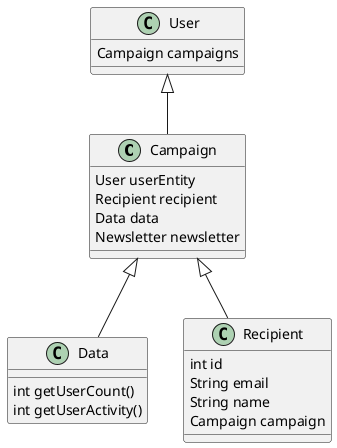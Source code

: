 @startuml
Campaign <|-- Data
Campaign <|-- Recipient
User <|-- Campaign

class User{
    Campaign campaigns
}

class Recipient{
    int id
    String email
    String name
    Campaign campaign
}

class Campaign {
    User userEntity
    Recipient recipient
    Data data
    Newsletter newsletter
}

class Data{
    int getUserCount()
    int getUserActivity()
}

@enduml